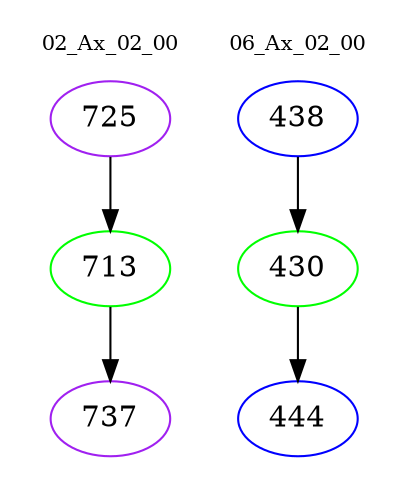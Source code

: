digraph{
subgraph cluster_0 {
color = white
label = "02_Ax_02_00";
fontsize=10;
T0_725 [label="725", color="purple"]
T0_725 -> T0_713 [color="black"]
T0_713 [label="713", color="green"]
T0_713 -> T0_737 [color="black"]
T0_737 [label="737", color="purple"]
}
subgraph cluster_1 {
color = white
label = "06_Ax_02_00";
fontsize=10;
T1_438 [label="438", color="blue"]
T1_438 -> T1_430 [color="black"]
T1_430 [label="430", color="green"]
T1_430 -> T1_444 [color="black"]
T1_444 [label="444", color="blue"]
}
}
